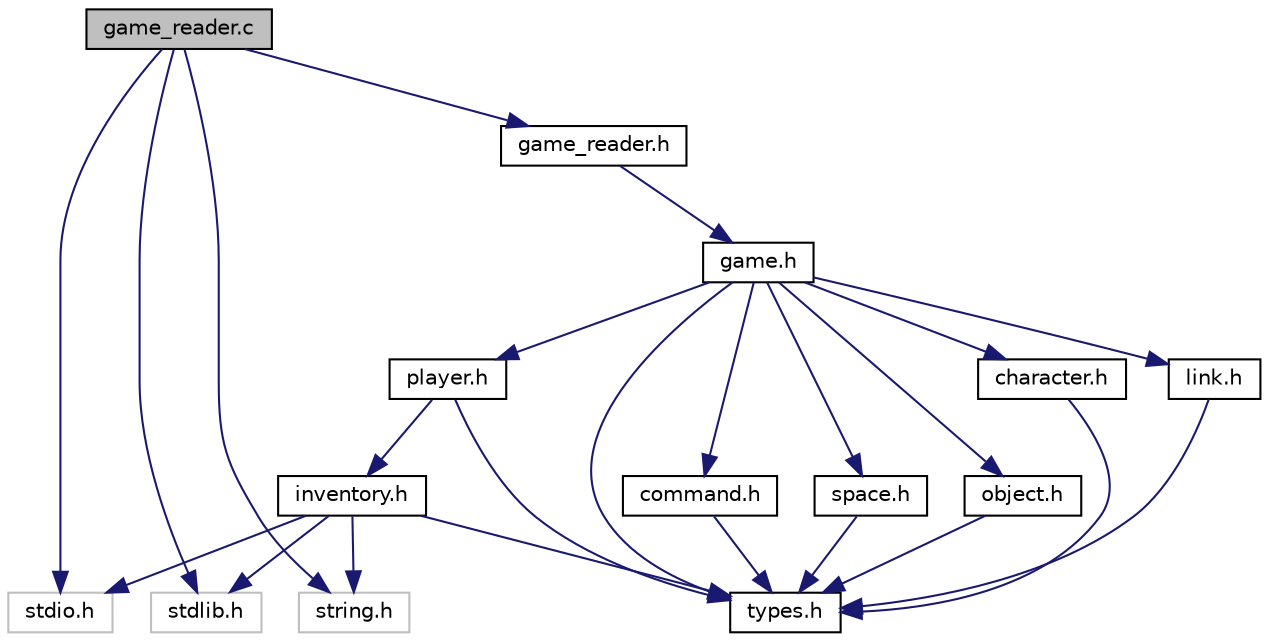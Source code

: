 digraph "game_reader.c"
{
 // LATEX_PDF_SIZE
  edge [fontname="Helvetica",fontsize="10",labelfontname="Helvetica",labelfontsize="10"];
  node [fontname="Helvetica",fontsize="10",shape=record];
  Node1 [label="game_reader.c",height=0.2,width=0.4,color="black", fillcolor="grey75", style="filled", fontcolor="black",tooltip="It defines the game reader."];
  Node1 -> Node2 [color="midnightblue",fontsize="10",style="solid",fontname="Helvetica"];
  Node2 [label="stdio.h",height=0.2,width=0.4,color="grey75", fillcolor="white", style="filled",tooltip=" "];
  Node1 -> Node3 [color="midnightblue",fontsize="10",style="solid",fontname="Helvetica"];
  Node3 [label="stdlib.h",height=0.2,width=0.4,color="grey75", fillcolor="white", style="filled",tooltip=" "];
  Node1 -> Node4 [color="midnightblue",fontsize="10",style="solid",fontname="Helvetica"];
  Node4 [label="string.h",height=0.2,width=0.4,color="grey75", fillcolor="white", style="filled",tooltip=" "];
  Node1 -> Node5 [color="midnightblue",fontsize="10",style="solid",fontname="Helvetica"];
  Node5 [label="game_reader.h",height=0.2,width=0.4,color="black", fillcolor="white", style="filled",URL="$game__reader_8h.html",tooltip="It implements the game_reader module."];
  Node5 -> Node6 [color="midnightblue",fontsize="10",style="solid",fontname="Helvetica"];
  Node6 [label="game.h",height=0.2,width=0.4,color="black", fillcolor="white", style="filled",URL="$game_8h.html",tooltip="It defines the game interface."];
  Node6 -> Node7 [color="midnightblue",fontsize="10",style="solid",fontname="Helvetica"];
  Node7 [label="command.h",height=0.2,width=0.4,color="black", fillcolor="white", style="filled",URL="$command_8h.html",tooltip="It defines the command interpreter interface."];
  Node7 -> Node8 [color="midnightblue",fontsize="10",style="solid",fontname="Helvetica"];
  Node8 [label="types.h",height=0.2,width=0.4,color="black", fillcolor="white", style="filled",URL="$types_8h.html",tooltip="It defines common types for the whole project."];
  Node6 -> Node9 [color="midnightblue",fontsize="10",style="solid",fontname="Helvetica"];
  Node9 [label="space.h",height=0.2,width=0.4,color="black", fillcolor="white", style="filled",URL="$space_8h.html",tooltip="It defines the player interface."];
  Node9 -> Node8 [color="midnightblue",fontsize="10",style="solid",fontname="Helvetica"];
  Node6 -> Node8 [color="midnightblue",fontsize="10",style="solid",fontname="Helvetica"];
  Node6 -> Node10 [color="midnightblue",fontsize="10",style="solid",fontname="Helvetica"];
  Node10 [label="object.h",height=0.2,width=0.4,color="black", fillcolor="white", style="filled",URL="$object_8h.html",tooltip="It defines the object interface."];
  Node10 -> Node8 [color="midnightblue",fontsize="10",style="solid",fontname="Helvetica"];
  Node6 -> Node11 [color="midnightblue",fontsize="10",style="solid",fontname="Helvetica"];
  Node11 [label="player.h",height=0.2,width=0.4,color="black", fillcolor="white", style="filled",URL="$player_8h_source.html",tooltip=" "];
  Node11 -> Node8 [color="midnightblue",fontsize="10",style="solid",fontname="Helvetica"];
  Node11 -> Node12 [color="midnightblue",fontsize="10",style="solid",fontname="Helvetica"];
  Node12 [label="inventory.h",height=0.2,width=0.4,color="black", fillcolor="white", style="filled",URL="$inventory_8h.html",tooltip="It defines the inventory interface."];
  Node12 -> Node2 [color="midnightblue",fontsize="10",style="solid",fontname="Helvetica"];
  Node12 -> Node3 [color="midnightblue",fontsize="10",style="solid",fontname="Helvetica"];
  Node12 -> Node4 [color="midnightblue",fontsize="10",style="solid",fontname="Helvetica"];
  Node12 -> Node8 [color="midnightblue",fontsize="10",style="solid",fontname="Helvetica"];
  Node6 -> Node13 [color="midnightblue",fontsize="10",style="solid",fontname="Helvetica"];
  Node13 [label="character.h",height=0.2,width=0.4,color="black", fillcolor="white", style="filled",URL="$character_8h.html",tooltip="It defines the character interface."];
  Node13 -> Node8 [color="midnightblue",fontsize="10",style="solid",fontname="Helvetica"];
  Node6 -> Node14 [color="midnightblue",fontsize="10",style="solid",fontname="Helvetica"];
  Node14 [label="link.h",height=0.2,width=0.4,color="black", fillcolor="white", style="filled",URL="$link_8h_source.html",tooltip=" "];
  Node14 -> Node8 [color="midnightblue",fontsize="10",style="solid",fontname="Helvetica"];
}
